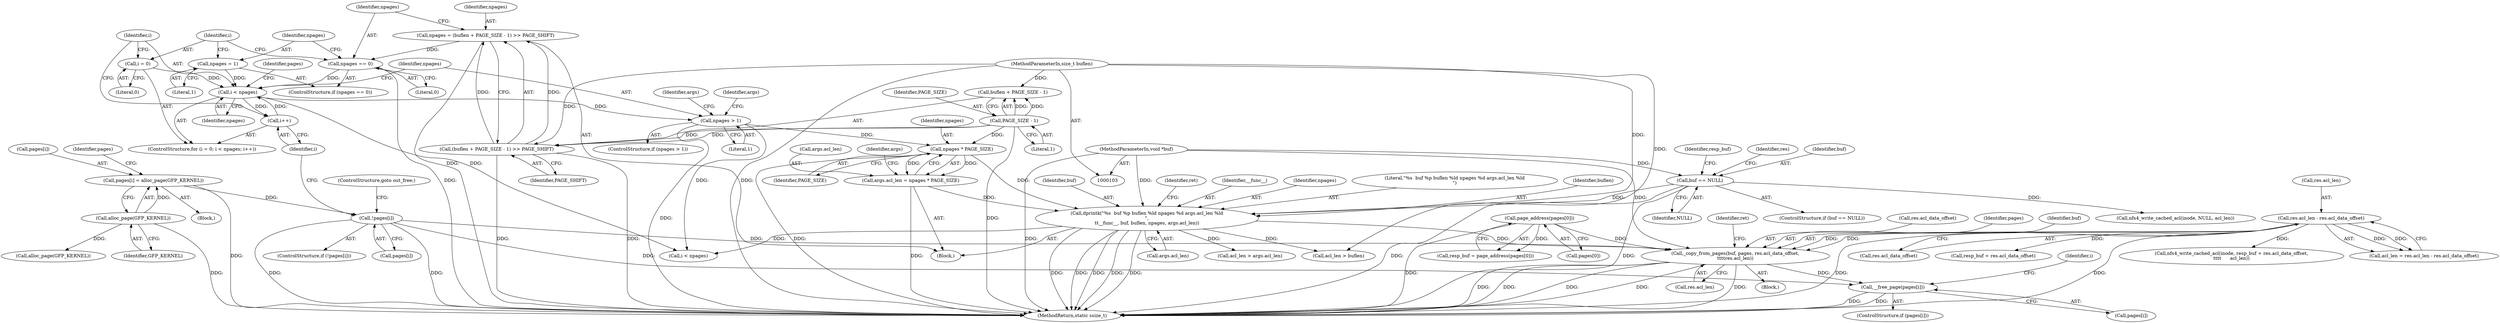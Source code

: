 digraph "0_linux_bf118a342f10dafe44b14451a1392c3254629a1f@API" {
"1000278" [label="(Call,_copy_from_pages(buf, pages, res.acl_data_offset,\n\t\t\t\tres.acl_len))"];
"1000206" [label="(Call,dprintk(\"%s  buf %p buflen %ld npages %d args.acl_len %ld\n\",\n\t\t__func__, buf, buflen, npages, args.acl_len))"];
"1000192" [label="(Call,buf == NULL)"];
"1000105" [label="(MethodParameterIn,void *buf)"];
"1000106" [label="(MethodParameterIn,size_t buflen)"];
"1000183" [label="(Call,npages * PAGE_SIZE)"];
"1000163" [label="(Call,npages > 1)"];
"1000144" [label="(Call,i < npages)"];
"1000141" [label="(Call,i = 0)"];
"1000147" [label="(Call,i++)"];
"1000134" [label="(Call,npages == 0)"];
"1000124" [label="(Call,npages = (buflen + PAGE_SIZE - 1) >> PAGE_SHIFT)"];
"1000126" [label="(Call,(buflen + PAGE_SIZE - 1) >> PAGE_SHIFT)"];
"1000129" [label="(Call,PAGE_SIZE - 1)"];
"1000137" [label="(Call,npages = 1)"];
"1000179" [label="(Call,args.acl_len = npages * PAGE_SIZE)"];
"1000157" [label="(Call,!pages[i])"];
"1000150" [label="(Call,pages[i] = alloc_page(GFP_KERNEL))"];
"1000154" [label="(Call,alloc_page(GFP_KERNEL))"];
"1000202" [label="(Call,page_address(pages[0]))"];
"1000240" [label="(Call,res.acl_len - res.acl_data_offset)"];
"1000304" [label="(Call,__free_page(pages[i]))"];
"1000305" [label="(Call,pages[i])"];
"1000295" [label="(Call,i < npages)"];
"1000216" [label="(Identifier,ret)"];
"1000171" [label="(Call,alloc_page(GFP_KERNEL))"];
"1000154" [label="(Call,alloc_page(GFP_KERNEL))"];
"1000288" [label="(Identifier,ret)"];
"1000131" [label="(Literal,1)"];
"1000240" [label="(Call,res.acl_len - res.acl_data_offset)"];
"1000318" [label="(MethodReturn,static ssize_t)"];
"1000304" [label="(Call,__free_page(pages[i]))"];
"1000268" [label="(Block,)"];
"1000203" [label="(Call,pages[0])"];
"1000193" [label="(Identifier,buf)"];
"1000281" [label="(Call,res.acl_data_offset)"];
"1000145" [label="(Identifier,i)"];
"1000180" [label="(Call,args.acl_len)"];
"1000258" [label="(Call,nfs4_write_cached_acl(inode, resp_buf + res.acl_data_offset,\n\t\t\t\t      acl_len))"];
"1000147" [label="(Call,i++)"];
"1000184" [label="(Identifier,npages)"];
"1000142" [label="(Identifier,i)"];
"1000135" [label="(Identifier,npages)"];
"1000208" [label="(Identifier,__func__)"];
"1000156" [label="(ControlStructure,if (!pages[i]))"];
"1000278" [label="(Call,_copy_from_pages(buf, pages, res.acl_data_offset,\n\t\t\t\tres.acl_len))"];
"1000183" [label="(Call,npages * PAGE_SIZE)"];
"1000241" [label="(Call,res.acl_len)"];
"1000151" [label="(Call,pages[i])"];
"1000299" [label="(Identifier,i)"];
"1000192" [label="(Call,buf == NULL)"];
"1000165" [label="(Literal,1)"];
"1000139" [label="(Literal,1)"];
"1000280" [label="(Identifier,pages)"];
"1000158" [label="(Call,pages[i])"];
"1000161" [label="(ControlStructure,goto out_free;)"];
"1000194" [label="(Identifier,NULL)"];
"1000206" [label="(Call,dprintk(\"%s  buf %p buflen %ld npages %d args.acl_len %ld\n\",\n\t\t__func__, buf, buflen, npages, args.acl_len))"];
"1000129" [label="(Call,PAGE_SIZE - 1)"];
"1000130" [label="(Identifier,PAGE_SIZE)"];
"1000284" [label="(Call,res.acl_len)"];
"1000211" [label="(Identifier,npages)"];
"1000152" [label="(Identifier,pages)"];
"1000202" [label="(Call,page_address(pages[0]))"];
"1000106" [label="(MethodParameterIn,size_t buflen)"];
"1000185" [label="(Identifier,PAGE_SIZE)"];
"1000188" [label="(Identifier,args)"];
"1000159" [label="(Identifier,pages)"];
"1000162" [label="(ControlStructure,if (npages > 1))"];
"1000279" [label="(Identifier,buf)"];
"1000146" [label="(Identifier,npages)"];
"1000150" [label="(Call,pages[i] = alloc_page(GFP_KERNEL))"];
"1000191" [label="(ControlStructure,if (buf == NULL))"];
"1000169" [label="(Identifier,args)"];
"1000141" [label="(Call,i = 0)"];
"1000149" [label="(Block,)"];
"1000207" [label="(Literal,\"%s  buf %p buflen %ld npages %d args.acl_len %ld\n\")"];
"1000210" [label="(Identifier,buflen)"];
"1000157" [label="(Call,!pages[i])"];
"1000238" [label="(Call,acl_len = res.acl_len - res.acl_data_offset)"];
"1000107" [label="(Block,)"];
"1000181" [label="(Identifier,args)"];
"1000138" [label="(Identifier,npages)"];
"1000253" [label="(Call,nfs4_write_cached_acl(inode, NULL, acl_len))"];
"1000155" [label="(Identifier,GFP_KERNEL)"];
"1000209" [label="(Identifier,buf)"];
"1000133" [label="(ControlStructure,if (npages == 0))"];
"1000132" [label="(Identifier,PAGE_SHIFT)"];
"1000148" [label="(Identifier,i)"];
"1000163" [label="(Call,npages > 1)"];
"1000244" [label="(Call,res.acl_data_offset)"];
"1000140" [label="(ControlStructure,for (i = 0; i < npages; i++))"];
"1000137" [label="(Call,npages = 1)"];
"1000212" [label="(Call,args.acl_len)"];
"1000127" [label="(Call,buflen + PAGE_SIZE - 1)"];
"1000144" [label="(Call,i < npages)"];
"1000179" [label="(Call,args.acl_len = npages * PAGE_SIZE)"];
"1000201" [label="(Identifier,resp_buf)"];
"1000126" [label="(Call,(buflen + PAGE_SIZE - 1) >> PAGE_SHIFT)"];
"1000260" [label="(Call,resp_buf + res.acl_data_offset)"];
"1000300" [label="(ControlStructure,if (pages[i]))"];
"1000164" [label="(Identifier,npages)"];
"1000125" [label="(Identifier,npages)"];
"1000274" [label="(Call,acl_len > buflen)"];
"1000136" [label="(Literal,0)"];
"1000197" [label="(Identifier,res)"];
"1000200" [label="(Call,resp_buf = page_address(pages[0]))"];
"1000124" [label="(Call,npages = (buflen + PAGE_SIZE - 1) >> PAGE_SHIFT)"];
"1000105" [label="(MethodParameterIn,void *buf)"];
"1000248" [label="(Call,acl_len > args.acl_len)"];
"1000134" [label="(Call,npages == 0)"];
"1000143" [label="(Literal,0)"];
"1000278" -> "1000268"  [label="AST: "];
"1000278" -> "1000284"  [label="CFG: "];
"1000279" -> "1000278"  [label="AST: "];
"1000280" -> "1000278"  [label="AST: "];
"1000281" -> "1000278"  [label="AST: "];
"1000284" -> "1000278"  [label="AST: "];
"1000288" -> "1000278"  [label="CFG: "];
"1000278" -> "1000318"  [label="DDG: "];
"1000278" -> "1000318"  [label="DDG: "];
"1000278" -> "1000318"  [label="DDG: "];
"1000278" -> "1000318"  [label="DDG: "];
"1000278" -> "1000318"  [label="DDG: "];
"1000206" -> "1000278"  [label="DDG: "];
"1000105" -> "1000278"  [label="DDG: "];
"1000157" -> "1000278"  [label="DDG: "];
"1000202" -> "1000278"  [label="DDG: "];
"1000240" -> "1000278"  [label="DDG: "];
"1000240" -> "1000278"  [label="DDG: "];
"1000278" -> "1000304"  [label="DDG: "];
"1000206" -> "1000107"  [label="AST: "];
"1000206" -> "1000212"  [label="CFG: "];
"1000207" -> "1000206"  [label="AST: "];
"1000208" -> "1000206"  [label="AST: "];
"1000209" -> "1000206"  [label="AST: "];
"1000210" -> "1000206"  [label="AST: "];
"1000211" -> "1000206"  [label="AST: "];
"1000212" -> "1000206"  [label="AST: "];
"1000216" -> "1000206"  [label="CFG: "];
"1000206" -> "1000318"  [label="DDG: "];
"1000206" -> "1000318"  [label="DDG: "];
"1000206" -> "1000318"  [label="DDG: "];
"1000206" -> "1000318"  [label="DDG: "];
"1000206" -> "1000318"  [label="DDG: "];
"1000192" -> "1000206"  [label="DDG: "];
"1000105" -> "1000206"  [label="DDG: "];
"1000106" -> "1000206"  [label="DDG: "];
"1000183" -> "1000206"  [label="DDG: "];
"1000179" -> "1000206"  [label="DDG: "];
"1000206" -> "1000248"  [label="DDG: "];
"1000206" -> "1000274"  [label="DDG: "];
"1000206" -> "1000295"  [label="DDG: "];
"1000192" -> "1000191"  [label="AST: "];
"1000192" -> "1000194"  [label="CFG: "];
"1000193" -> "1000192"  [label="AST: "];
"1000194" -> "1000192"  [label="AST: "];
"1000197" -> "1000192"  [label="CFG: "];
"1000201" -> "1000192"  [label="CFG: "];
"1000192" -> "1000318"  [label="DDG: "];
"1000192" -> "1000318"  [label="DDG: "];
"1000105" -> "1000192"  [label="DDG: "];
"1000192" -> "1000253"  [label="DDG: "];
"1000105" -> "1000103"  [label="AST: "];
"1000105" -> "1000318"  [label="DDG: "];
"1000106" -> "1000103"  [label="AST: "];
"1000106" -> "1000318"  [label="DDG: "];
"1000106" -> "1000126"  [label="DDG: "];
"1000106" -> "1000127"  [label="DDG: "];
"1000106" -> "1000274"  [label="DDG: "];
"1000183" -> "1000179"  [label="AST: "];
"1000183" -> "1000185"  [label="CFG: "];
"1000184" -> "1000183"  [label="AST: "];
"1000185" -> "1000183"  [label="AST: "];
"1000179" -> "1000183"  [label="CFG: "];
"1000183" -> "1000318"  [label="DDG: "];
"1000183" -> "1000179"  [label="DDG: "];
"1000183" -> "1000179"  [label="DDG: "];
"1000163" -> "1000183"  [label="DDG: "];
"1000129" -> "1000183"  [label="DDG: "];
"1000163" -> "1000162"  [label="AST: "];
"1000163" -> "1000165"  [label="CFG: "];
"1000164" -> "1000163"  [label="AST: "];
"1000165" -> "1000163"  [label="AST: "];
"1000169" -> "1000163"  [label="CFG: "];
"1000181" -> "1000163"  [label="CFG: "];
"1000163" -> "1000318"  [label="DDG: "];
"1000144" -> "1000163"  [label="DDG: "];
"1000163" -> "1000295"  [label="DDG: "];
"1000144" -> "1000140"  [label="AST: "];
"1000144" -> "1000146"  [label="CFG: "];
"1000145" -> "1000144"  [label="AST: "];
"1000146" -> "1000144"  [label="AST: "];
"1000152" -> "1000144"  [label="CFG: "];
"1000164" -> "1000144"  [label="CFG: "];
"1000141" -> "1000144"  [label="DDG: "];
"1000147" -> "1000144"  [label="DDG: "];
"1000134" -> "1000144"  [label="DDG: "];
"1000137" -> "1000144"  [label="DDG: "];
"1000144" -> "1000147"  [label="DDG: "];
"1000144" -> "1000295"  [label="DDG: "];
"1000141" -> "1000140"  [label="AST: "];
"1000141" -> "1000143"  [label="CFG: "];
"1000142" -> "1000141"  [label="AST: "];
"1000143" -> "1000141"  [label="AST: "];
"1000145" -> "1000141"  [label="CFG: "];
"1000147" -> "1000140"  [label="AST: "];
"1000147" -> "1000148"  [label="CFG: "];
"1000148" -> "1000147"  [label="AST: "];
"1000145" -> "1000147"  [label="CFG: "];
"1000134" -> "1000133"  [label="AST: "];
"1000134" -> "1000136"  [label="CFG: "];
"1000135" -> "1000134"  [label="AST: "];
"1000136" -> "1000134"  [label="AST: "];
"1000138" -> "1000134"  [label="CFG: "];
"1000142" -> "1000134"  [label="CFG: "];
"1000134" -> "1000318"  [label="DDG: "];
"1000124" -> "1000134"  [label="DDG: "];
"1000124" -> "1000107"  [label="AST: "];
"1000124" -> "1000126"  [label="CFG: "];
"1000125" -> "1000124"  [label="AST: "];
"1000126" -> "1000124"  [label="AST: "];
"1000135" -> "1000124"  [label="CFG: "];
"1000124" -> "1000318"  [label="DDG: "];
"1000126" -> "1000124"  [label="DDG: "];
"1000126" -> "1000124"  [label="DDG: "];
"1000126" -> "1000132"  [label="CFG: "];
"1000127" -> "1000126"  [label="AST: "];
"1000132" -> "1000126"  [label="AST: "];
"1000126" -> "1000318"  [label="DDG: "];
"1000126" -> "1000318"  [label="DDG: "];
"1000129" -> "1000126"  [label="DDG: "];
"1000129" -> "1000126"  [label="DDG: "];
"1000129" -> "1000127"  [label="AST: "];
"1000129" -> "1000131"  [label="CFG: "];
"1000130" -> "1000129"  [label="AST: "];
"1000131" -> "1000129"  [label="AST: "];
"1000127" -> "1000129"  [label="CFG: "];
"1000129" -> "1000318"  [label="DDG: "];
"1000129" -> "1000127"  [label="DDG: "];
"1000129" -> "1000127"  [label="DDG: "];
"1000137" -> "1000133"  [label="AST: "];
"1000137" -> "1000139"  [label="CFG: "];
"1000138" -> "1000137"  [label="AST: "];
"1000139" -> "1000137"  [label="AST: "];
"1000142" -> "1000137"  [label="CFG: "];
"1000179" -> "1000107"  [label="AST: "];
"1000180" -> "1000179"  [label="AST: "];
"1000188" -> "1000179"  [label="CFG: "];
"1000179" -> "1000318"  [label="DDG: "];
"1000157" -> "1000156"  [label="AST: "];
"1000157" -> "1000158"  [label="CFG: "];
"1000158" -> "1000157"  [label="AST: "];
"1000161" -> "1000157"  [label="CFG: "];
"1000148" -> "1000157"  [label="CFG: "];
"1000157" -> "1000318"  [label="DDG: "];
"1000157" -> "1000318"  [label="DDG: "];
"1000150" -> "1000157"  [label="DDG: "];
"1000157" -> "1000304"  [label="DDG: "];
"1000150" -> "1000149"  [label="AST: "];
"1000150" -> "1000154"  [label="CFG: "];
"1000151" -> "1000150"  [label="AST: "];
"1000154" -> "1000150"  [label="AST: "];
"1000159" -> "1000150"  [label="CFG: "];
"1000150" -> "1000318"  [label="DDG: "];
"1000154" -> "1000150"  [label="DDG: "];
"1000154" -> "1000155"  [label="CFG: "];
"1000155" -> "1000154"  [label="AST: "];
"1000154" -> "1000318"  [label="DDG: "];
"1000154" -> "1000171"  [label="DDG: "];
"1000202" -> "1000200"  [label="AST: "];
"1000202" -> "1000203"  [label="CFG: "];
"1000203" -> "1000202"  [label="AST: "];
"1000200" -> "1000202"  [label="CFG: "];
"1000202" -> "1000318"  [label="DDG: "];
"1000202" -> "1000200"  [label="DDG: "];
"1000240" -> "1000238"  [label="AST: "];
"1000240" -> "1000244"  [label="CFG: "];
"1000241" -> "1000240"  [label="AST: "];
"1000244" -> "1000240"  [label="AST: "];
"1000238" -> "1000240"  [label="CFG: "];
"1000240" -> "1000318"  [label="DDG: "];
"1000240" -> "1000318"  [label="DDG: "];
"1000240" -> "1000238"  [label="DDG: "];
"1000240" -> "1000238"  [label="DDG: "];
"1000240" -> "1000258"  [label="DDG: "];
"1000240" -> "1000260"  [label="DDG: "];
"1000304" -> "1000300"  [label="AST: "];
"1000304" -> "1000305"  [label="CFG: "];
"1000305" -> "1000304"  [label="AST: "];
"1000299" -> "1000304"  [label="CFG: "];
"1000304" -> "1000318"  [label="DDG: "];
"1000304" -> "1000318"  [label="DDG: "];
}

